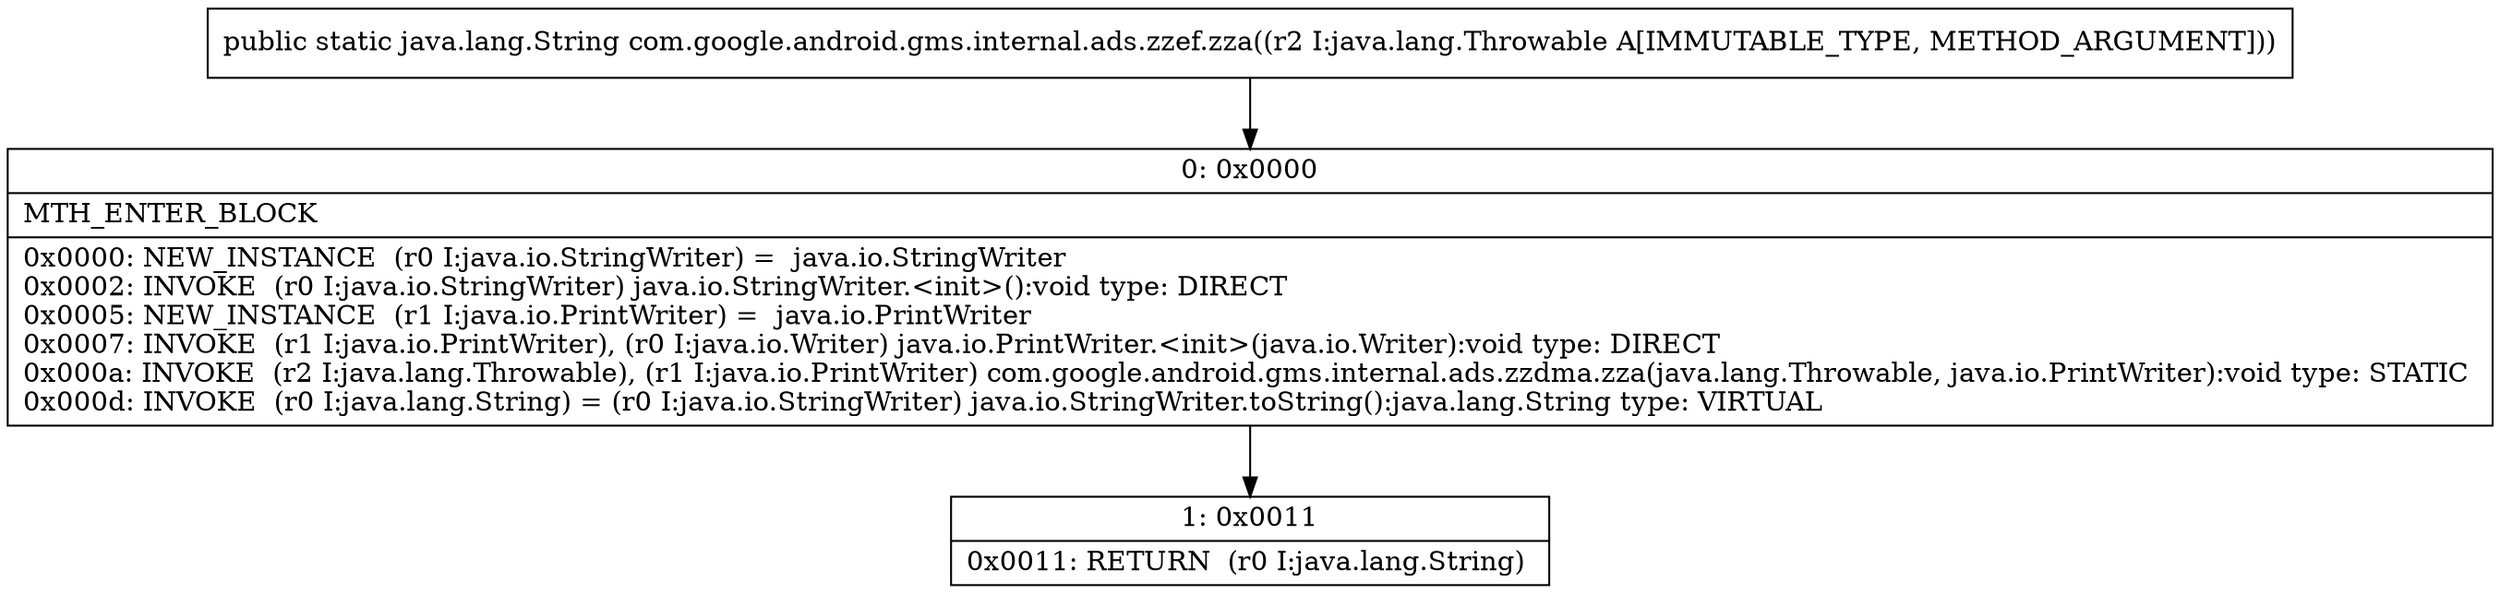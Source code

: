 digraph "CFG forcom.google.android.gms.internal.ads.zzef.zza(Ljava\/lang\/Throwable;)Ljava\/lang\/String;" {
Node_0 [shape=record,label="{0\:\ 0x0000|MTH_ENTER_BLOCK\l|0x0000: NEW_INSTANCE  (r0 I:java.io.StringWriter) =  java.io.StringWriter \l0x0002: INVOKE  (r0 I:java.io.StringWriter) java.io.StringWriter.\<init\>():void type: DIRECT \l0x0005: NEW_INSTANCE  (r1 I:java.io.PrintWriter) =  java.io.PrintWriter \l0x0007: INVOKE  (r1 I:java.io.PrintWriter), (r0 I:java.io.Writer) java.io.PrintWriter.\<init\>(java.io.Writer):void type: DIRECT \l0x000a: INVOKE  (r2 I:java.lang.Throwable), (r1 I:java.io.PrintWriter) com.google.android.gms.internal.ads.zzdma.zza(java.lang.Throwable, java.io.PrintWriter):void type: STATIC \l0x000d: INVOKE  (r0 I:java.lang.String) = (r0 I:java.io.StringWriter) java.io.StringWriter.toString():java.lang.String type: VIRTUAL \l}"];
Node_1 [shape=record,label="{1\:\ 0x0011|0x0011: RETURN  (r0 I:java.lang.String) \l}"];
MethodNode[shape=record,label="{public static java.lang.String com.google.android.gms.internal.ads.zzef.zza((r2 I:java.lang.Throwable A[IMMUTABLE_TYPE, METHOD_ARGUMENT])) }"];
MethodNode -> Node_0;
Node_0 -> Node_1;
}

